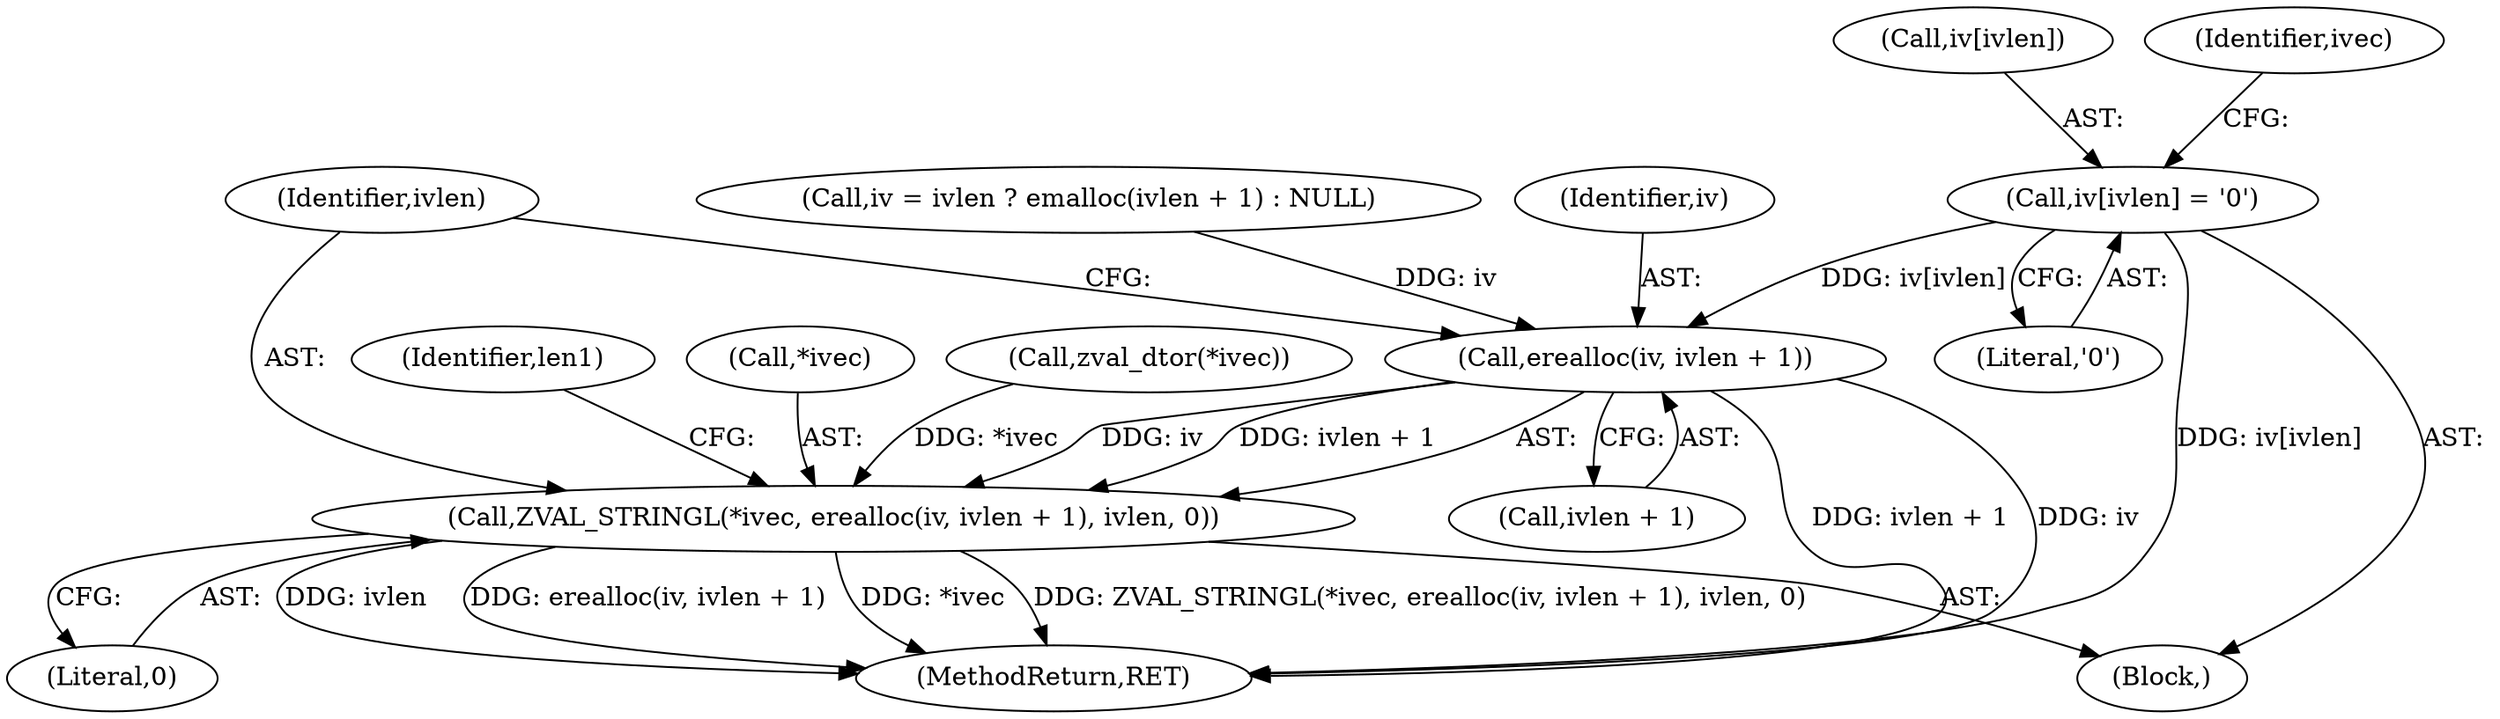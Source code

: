digraph "0_php_89637c6b41b510c20d262c17483f582f115c66d6@array" {
"1000433" [label="(Call,iv[ivlen] = '\0')"];
"1000441" [label="(Call,erealloc(iv, ivlen + 1))"];
"1000438" [label="(Call,ZVAL_STRINGL(*ivec, erealloc(iv, ivlen + 1), ivlen, 0))"];
"1000434" [label="(Call,iv[ivlen])"];
"1000504" [label="(MethodReturn,RET)"];
"1000459" [label="(Identifier,len1)"];
"1000447" [label="(Literal,0)"];
"1000432" [label="(Block,)"];
"1000442" [label="(Identifier,iv)"];
"1000438" [label="(Call,ZVAL_STRINGL(*ivec, erealloc(iv, ivlen + 1), ivlen, 0))"];
"1000443" [label="(Call,ivlen + 1)"];
"1000439" [label="(Call,*ivec)"];
"1000440" [label="(Identifier,ivec)"];
"1000291" [label="(Call,iv = ivlen ? emalloc(ivlen + 1) : NULL)"];
"1000433" [label="(Call,iv[ivlen] = '\0')"];
"1000427" [label="(Call,zval_dtor(*ivec))"];
"1000437" [label="(Literal,'\0')"];
"1000441" [label="(Call,erealloc(iv, ivlen + 1))"];
"1000446" [label="(Identifier,ivlen)"];
"1000433" -> "1000432"  [label="AST: "];
"1000433" -> "1000437"  [label="CFG: "];
"1000434" -> "1000433"  [label="AST: "];
"1000437" -> "1000433"  [label="AST: "];
"1000440" -> "1000433"  [label="CFG: "];
"1000433" -> "1000504"  [label="DDG: iv[ivlen]"];
"1000433" -> "1000441"  [label="DDG: iv[ivlen]"];
"1000441" -> "1000438"  [label="AST: "];
"1000441" -> "1000443"  [label="CFG: "];
"1000442" -> "1000441"  [label="AST: "];
"1000443" -> "1000441"  [label="AST: "];
"1000446" -> "1000441"  [label="CFG: "];
"1000441" -> "1000504"  [label="DDG: iv"];
"1000441" -> "1000504"  [label="DDG: ivlen + 1"];
"1000441" -> "1000438"  [label="DDG: iv"];
"1000441" -> "1000438"  [label="DDG: ivlen + 1"];
"1000291" -> "1000441"  [label="DDG: iv"];
"1000438" -> "1000432"  [label="AST: "];
"1000438" -> "1000447"  [label="CFG: "];
"1000439" -> "1000438"  [label="AST: "];
"1000446" -> "1000438"  [label="AST: "];
"1000447" -> "1000438"  [label="AST: "];
"1000459" -> "1000438"  [label="CFG: "];
"1000438" -> "1000504"  [label="DDG: ZVAL_STRINGL(*ivec, erealloc(iv, ivlen + 1), ivlen, 0)"];
"1000438" -> "1000504"  [label="DDG: ivlen"];
"1000438" -> "1000504"  [label="DDG: erealloc(iv, ivlen + 1)"];
"1000438" -> "1000504"  [label="DDG: *ivec"];
"1000427" -> "1000438"  [label="DDG: *ivec"];
}
